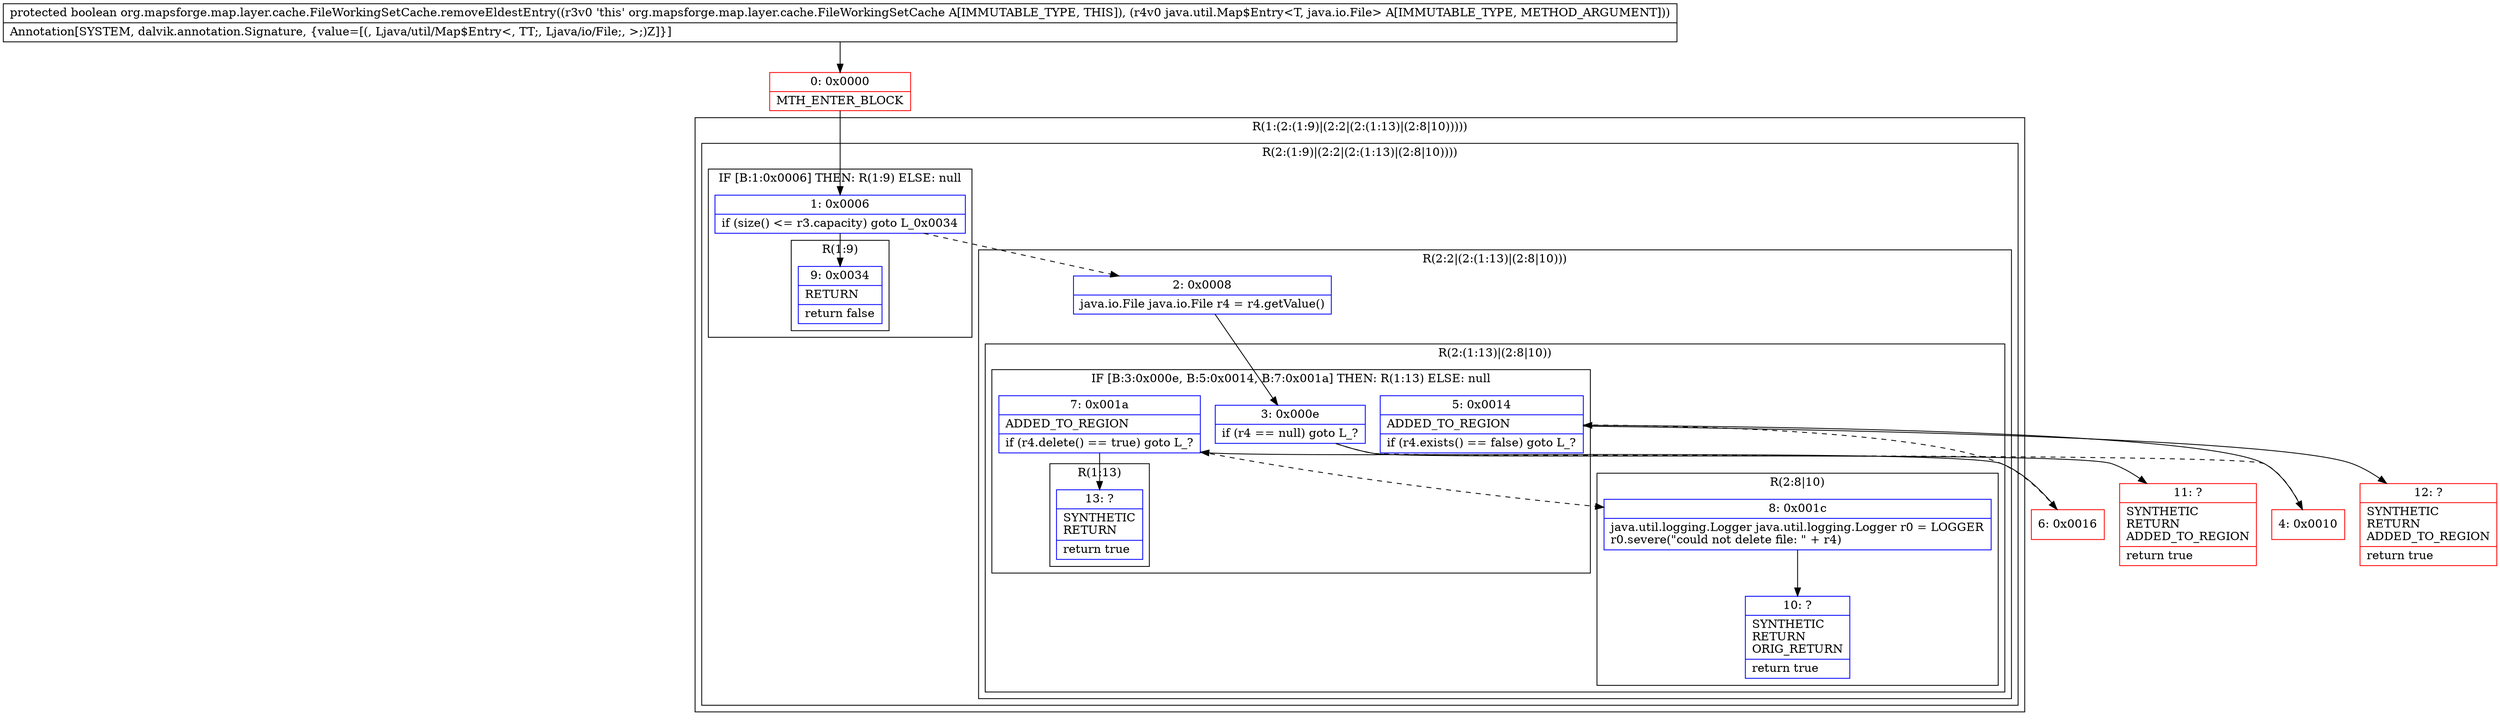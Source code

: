digraph "CFG fororg.mapsforge.map.layer.cache.FileWorkingSetCache.removeEldestEntry(Ljava\/util\/Map$Entry;)Z" {
subgraph cluster_Region_984067111 {
label = "R(1:(2:(1:9)|(2:2|(2:(1:13)|(2:8|10)))))";
node [shape=record,color=blue];
subgraph cluster_Region_406939143 {
label = "R(2:(1:9)|(2:2|(2:(1:13)|(2:8|10))))";
node [shape=record,color=blue];
subgraph cluster_IfRegion_920159308 {
label = "IF [B:1:0x0006] THEN: R(1:9) ELSE: null";
node [shape=record,color=blue];
Node_1 [shape=record,label="{1\:\ 0x0006|if (size() \<= r3.capacity) goto L_0x0034\l}"];
subgraph cluster_Region_1618640956 {
label = "R(1:9)";
node [shape=record,color=blue];
Node_9 [shape=record,label="{9\:\ 0x0034|RETURN\l|return false\l}"];
}
}
subgraph cluster_Region_1276638372 {
label = "R(2:2|(2:(1:13)|(2:8|10)))";
node [shape=record,color=blue];
Node_2 [shape=record,label="{2\:\ 0x0008|java.io.File java.io.File r4 = r4.getValue()\l}"];
subgraph cluster_Region_1731972736 {
label = "R(2:(1:13)|(2:8|10))";
node [shape=record,color=blue];
subgraph cluster_IfRegion_1688444893 {
label = "IF [B:3:0x000e, B:5:0x0014, B:7:0x001a] THEN: R(1:13) ELSE: null";
node [shape=record,color=blue];
Node_3 [shape=record,label="{3\:\ 0x000e|if (r4 == null) goto L_?\l}"];
Node_5 [shape=record,label="{5\:\ 0x0014|ADDED_TO_REGION\l|if (r4.exists() == false) goto L_?\l}"];
Node_7 [shape=record,label="{7\:\ 0x001a|ADDED_TO_REGION\l|if (r4.delete() == true) goto L_?\l}"];
subgraph cluster_Region_1960439102 {
label = "R(1:13)";
node [shape=record,color=blue];
Node_13 [shape=record,label="{13\:\ ?|SYNTHETIC\lRETURN\l|return true\l}"];
}
}
subgraph cluster_Region_1498378605 {
label = "R(2:8|10)";
node [shape=record,color=blue];
Node_8 [shape=record,label="{8\:\ 0x001c|java.util.logging.Logger java.util.logging.Logger r0 = LOGGER\lr0.severe(\"could not delete file: \" + r4)\l}"];
Node_10 [shape=record,label="{10\:\ ?|SYNTHETIC\lRETURN\lORIG_RETURN\l|return true\l}"];
}
}
}
}
}
Node_0 [shape=record,color=red,label="{0\:\ 0x0000|MTH_ENTER_BLOCK\l}"];
Node_4 [shape=record,color=red,label="{4\:\ 0x0010}"];
Node_6 [shape=record,color=red,label="{6\:\ 0x0016}"];
Node_11 [shape=record,color=red,label="{11\:\ ?|SYNTHETIC\lRETURN\lADDED_TO_REGION\l|return true\l}"];
Node_12 [shape=record,color=red,label="{12\:\ ?|SYNTHETIC\lRETURN\lADDED_TO_REGION\l|return true\l}"];
MethodNode[shape=record,label="{protected boolean org.mapsforge.map.layer.cache.FileWorkingSetCache.removeEldestEntry((r3v0 'this' org.mapsforge.map.layer.cache.FileWorkingSetCache A[IMMUTABLE_TYPE, THIS]), (r4v0 java.util.Map$Entry\<T, java.io.File\> A[IMMUTABLE_TYPE, METHOD_ARGUMENT]))  | Annotation[SYSTEM, dalvik.annotation.Signature, \{value=[(, Ljava\/util\/Map$Entry\<, TT;, Ljava\/io\/File;, \>;)Z]\}]\l}"];
MethodNode -> Node_0;
Node_1 -> Node_2[style=dashed];
Node_1 -> Node_9;
Node_2 -> Node_3;
Node_3 -> Node_4[style=dashed];
Node_3 -> Node_11;
Node_5 -> Node_6[style=dashed];
Node_5 -> Node_12;
Node_7 -> Node_8[style=dashed];
Node_7 -> Node_13;
Node_8 -> Node_10;
Node_0 -> Node_1;
Node_4 -> Node_5;
Node_6 -> Node_7;
}

